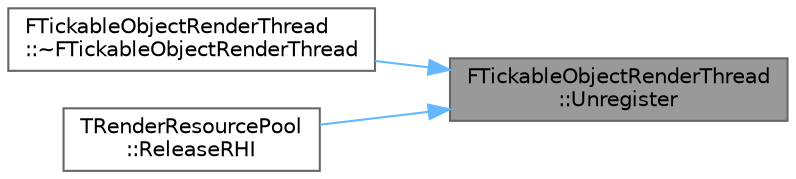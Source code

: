 digraph "FTickableObjectRenderThread::Unregister"
{
 // INTERACTIVE_SVG=YES
 // LATEX_PDF_SIZE
  bgcolor="transparent";
  edge [fontname=Helvetica,fontsize=10,labelfontname=Helvetica,labelfontsize=10];
  node [fontname=Helvetica,fontsize=10,shape=box,height=0.2,width=0.4];
  rankdir="RL";
  Node1 [id="Node000001",label="FTickableObjectRenderThread\l::Unregister",height=0.2,width=0.4,color="gray40", fillcolor="grey60", style="filled", fontcolor="black",tooltip=" "];
  Node1 -> Node2 [id="edge1_Node000001_Node000002",dir="back",color="steelblue1",style="solid",tooltip=" "];
  Node2 [id="Node000002",label="FTickableObjectRenderThread\l::~FTickableObjectRenderThread",height=0.2,width=0.4,color="grey40", fillcolor="white", style="filled",URL="$d3/dda/classFTickableObjectRenderThread.html#a5549232e7ab89837bcc8a85debdeda30",tooltip="Removes this instance from the static array of tickable objects."];
  Node1 -> Node3 [id="edge2_Node000001_Node000003",dir="back",color="steelblue1",style="solid",tooltip=" "];
  Node3 [id="Node000003",label="TRenderResourcePool\l::ReleaseRHI",height=0.2,width=0.4,color="grey40", fillcolor="white", style="filled",URL="$d6/d68/classTRenderResourcePool.html#a4cb6f86834d43d3a006787220f5eb55c",tooltip="Releases the RHI resources used by this resource."];
}

